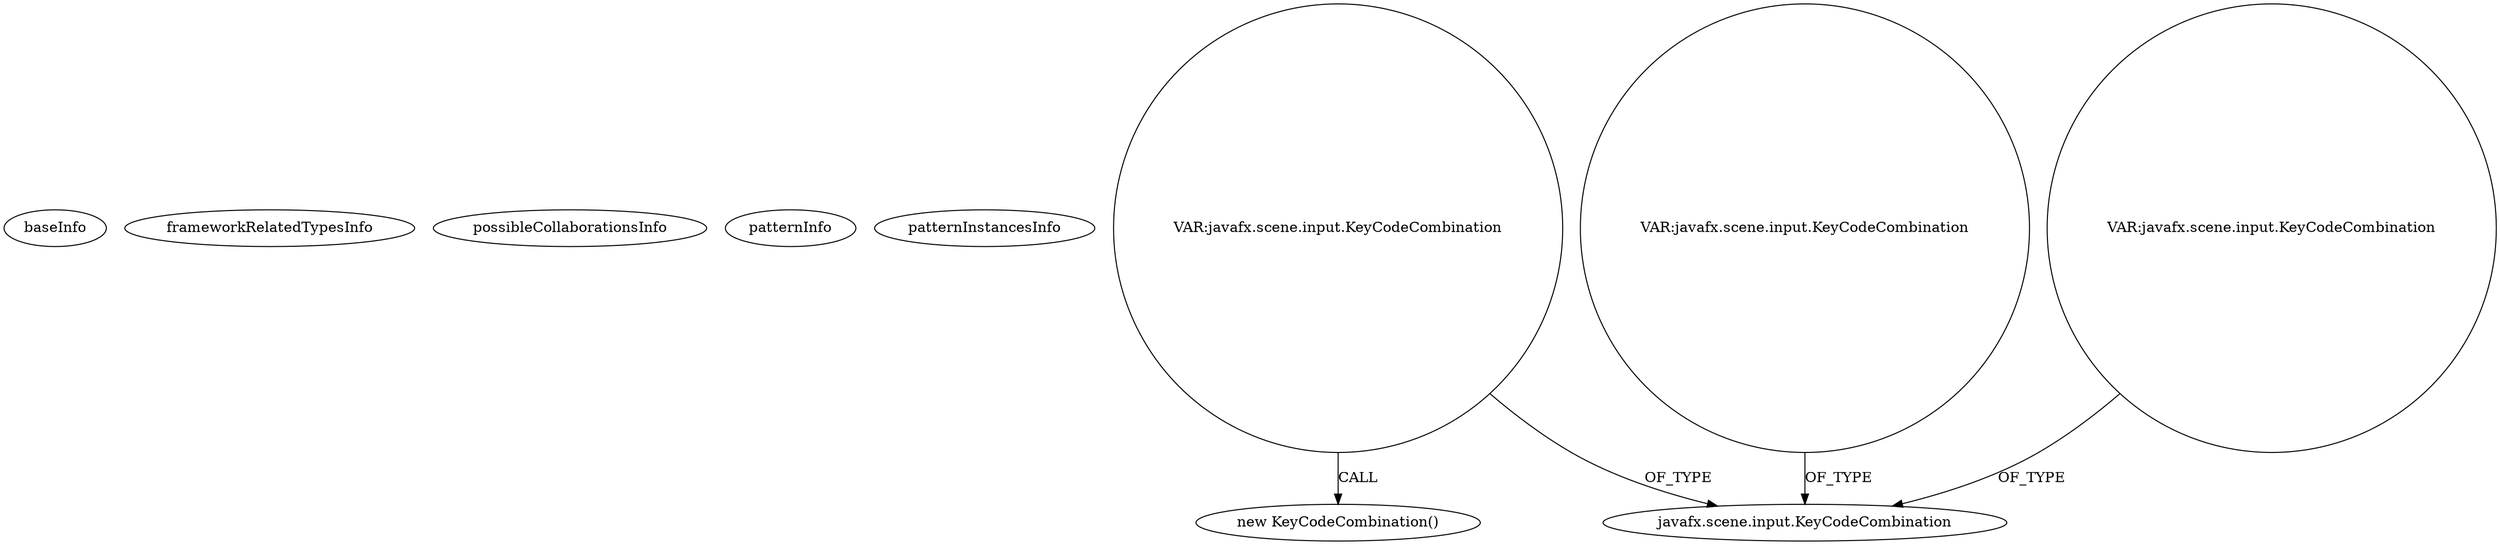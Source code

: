 digraph {
baseInfo[graphId=2325,category="pattern",isAnonymous=false,possibleRelation=false]
frameworkRelatedTypesInfo[]
possibleCollaborationsInfo[]
patternInfo[frequency=2.0,patternRootClient=null]
patternInstancesInfo[0="BryceLawrence-Tableiness~/BryceLawrence-Tableiness/Tableiness-master/src/truthtablegenerator/GUI.java~GUI~179",1="Zulukas-IJA~/Zulukas-IJA/IJA-master/src/InsightJournalApplication/GUI.java~GUI~1631"]
516[label="new KeyCodeCombination()",vertexType="CONSTRUCTOR_CALL",isFrameworkType=false]
517[label="VAR:javafx.scene.input.KeyCodeCombination",vertexType="VARIABLE_EXPRESION",isFrameworkType=false,shape=circle]
58[label="javafx.scene.input.KeyCodeCombination",vertexType="FRAMEWORK_CLASS_TYPE",isFrameworkType=false]
512[label="VAR:javafx.scene.input.KeyCodeCombination",vertexType="VARIABLE_EXPRESION",isFrameworkType=false,shape=circle]
108[label="VAR:javafx.scene.input.KeyCodeCombination",vertexType="VARIABLE_EXPRESION",isFrameworkType=false,shape=circle]
108->58[label="OF_TYPE"]
517->516[label="CALL"]
512->58[label="OF_TYPE"]
517->58[label="OF_TYPE"]
}
